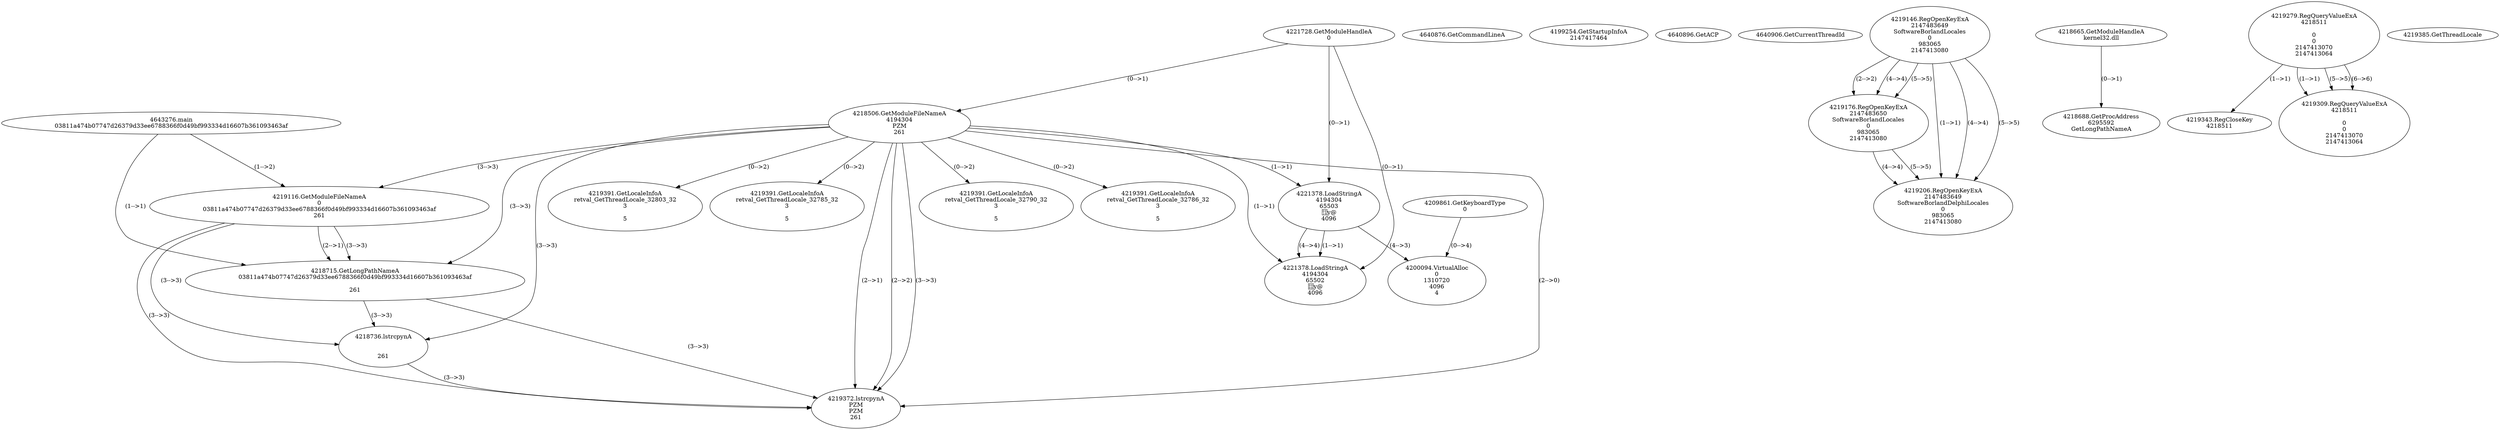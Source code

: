 // Global SCDG with merge call
digraph {
	0 [label="4643276.main
03811a474b07747d26379d33ee6788366f0d49bf993334d16607b361093463af"]
	1 [label="4221728.GetModuleHandleA
0"]
	2 [label="4209861.GetKeyboardType
0"]
	3 [label="4640876.GetCommandLineA
"]
	4 [label="4199254.GetStartupInfoA
2147417464"]
	5 [label="4640896.GetACP
"]
	6 [label="4640906.GetCurrentThreadId
"]
	7 [label="4218506.GetModuleFileNameA
4194304
PZM
261"]
	1 -> 7 [label="(0-->1)"]
	8 [label="4219116.GetModuleFileNameA
0
03811a474b07747d26379d33ee6788366f0d49bf993334d16607b361093463af
261"]
	0 -> 8 [label="(1-->2)"]
	7 -> 8 [label="(3-->3)"]
	9 [label="4219146.RegOpenKeyExA
2147483649
Software\Borland\Locales
0
983065
2147413080"]
	10 [label="4219176.RegOpenKeyExA
2147483650
Software\Borland\Locales
0
983065
2147413080"]
	9 -> 10 [label="(2-->2)"]
	9 -> 10 [label="(4-->4)"]
	9 -> 10 [label="(5-->5)"]
	11 [label="4219206.RegOpenKeyExA
2147483649
Software\Borland\Delphi\Locales
0
983065
2147413080"]
	9 -> 11 [label="(1-->1)"]
	9 -> 11 [label="(4-->4)"]
	10 -> 11 [label="(4-->4)"]
	9 -> 11 [label="(5-->5)"]
	10 -> 11 [label="(5-->5)"]
	12 [label="4218665.GetModuleHandleA
kernel32.dll"]
	13 [label="4218688.GetProcAddress
6295592
GetLongPathNameA"]
	12 -> 13 [label="(0-->1)"]
	14 [label="4218715.GetLongPathNameA
03811a474b07747d26379d33ee6788366f0d49bf993334d16607b361093463af

261"]
	0 -> 14 [label="(1-->1)"]
	8 -> 14 [label="(2-->1)"]
	7 -> 14 [label="(3-->3)"]
	8 -> 14 [label="(3-->3)"]
	15 [label="4218736.lstrcpynA


261"]
	7 -> 15 [label="(3-->3)"]
	8 -> 15 [label="(3-->3)"]
	14 -> 15 [label="(3-->3)"]
	16 [label="4219279.RegQueryValueExA
4218511

0
0
2147413070
2147413064"]
	17 [label="4219343.RegCloseKey
4218511"]
	16 -> 17 [label="(1-->1)"]
	18 [label="4219372.lstrcpynA
PZM
PZM
261"]
	7 -> 18 [label="(2-->1)"]
	7 -> 18 [label="(2-->2)"]
	7 -> 18 [label="(3-->3)"]
	8 -> 18 [label="(3-->3)"]
	14 -> 18 [label="(3-->3)"]
	15 -> 18 [label="(3-->3)"]
	7 -> 18 [label="(2-->0)"]
	19 [label="4219385.GetThreadLocale
"]
	20 [label="4219391.GetLocaleInfoA
retval_GetThreadLocale_32803_32
3

5"]
	7 -> 20 [label="(0-->2)"]
	21 [label="4219309.RegQueryValueExA
4218511

0
0
2147413070
2147413064"]
	16 -> 21 [label="(1-->1)"]
	16 -> 21 [label="(5-->5)"]
	16 -> 21 [label="(6-->6)"]
	22 [label="4219391.GetLocaleInfoA
retval_GetThreadLocale_32785_32
3

5"]
	7 -> 22 [label="(0-->2)"]
	23 [label="4221378.LoadStringA
4194304
65503
y@
4096"]
	1 -> 23 [label="(0-->1)"]
	7 -> 23 [label="(1-->1)"]
	24 [label="4221378.LoadStringA
4194304
65502
y@
4096"]
	1 -> 24 [label="(0-->1)"]
	7 -> 24 [label="(1-->1)"]
	23 -> 24 [label="(1-->1)"]
	23 -> 24 [label="(4-->4)"]
	25 [label="4219391.GetLocaleInfoA
retval_GetThreadLocale_32790_32
3

5"]
	7 -> 25 [label="(0-->2)"]
	26 [label="4200094.VirtualAlloc
0
1310720
4096
4"]
	23 -> 26 [label="(4-->3)"]
	2 -> 26 [label="(0-->4)"]
	27 [label="4219391.GetLocaleInfoA
retval_GetThreadLocale_32786_32
3

5"]
	7 -> 27 [label="(0-->2)"]
}

